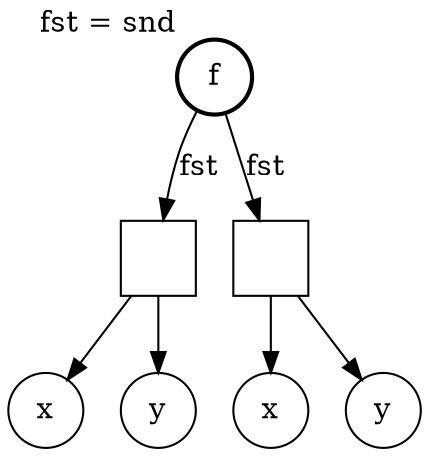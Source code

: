 digraph g {
  0 [forcelabels="true" label="x" xlabel="" shape="circle"]
  1 [forcelabels="true" label="y" xlabel="" shape="circle"]
  2 [forcelabels="true" label="" shape="square"]
  3 [forcelabels="true" label="x" xlabel="" shape="circle"]
  4 [forcelabels="true" label="y" xlabel="" shape="circle"]
  5 [forcelabels="true" label="" shape="square"]
  6 [forcelabels="true" label="f" xlabel="fst = snd" shape="circle" style="bold"]
  2 -> 0
  2 -> 1
  5 -> 3
  5 -> 4
  6 -> 2 [label="fst" ]
  6 -> 5 [label="fst" ]
}
